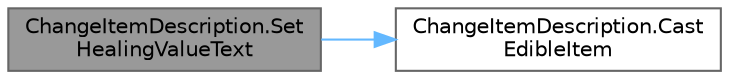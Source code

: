 digraph "ChangeItemDescription.SetHealingValueText"
{
 // LATEX_PDF_SIZE
  bgcolor="transparent";
  edge [fontname=Helvetica,fontsize=10,labelfontname=Helvetica,labelfontsize=10];
  node [fontname=Helvetica,fontsize=10,shape=box,height=0.2,width=0.4];
  rankdir="LR";
  Node1 [id="Node000001",label="ChangeItemDescription.Set\lHealingValueText",height=0.2,width=0.4,color="gray40", fillcolor="grey60", style="filled", fontcolor="black",tooltip=" "];
  Node1 -> Node2 [id="edge1_Node000001_Node000002",color="steelblue1",style="solid",tooltip=" "];
  Node2 [id="Node000002",label="ChangeItemDescription.Cast\lEdibleItem",height=0.2,width=0.4,color="grey40", fillcolor="white", style="filled",URL="$class_change_item_description.html#a3178df1ce4c36e179c799d0277ccdccf",tooltip="引数アイテムデータを食料データにキャストする"];
}

